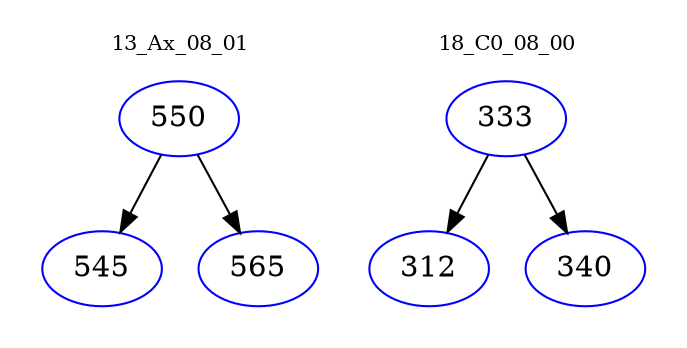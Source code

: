 digraph{
subgraph cluster_0 {
color = white
label = "13_Ax_08_01";
fontsize=10;
T0_550 [label="550", color="blue"]
T0_550 -> T0_545 [color="black"]
T0_545 [label="545", color="blue"]
T0_550 -> T0_565 [color="black"]
T0_565 [label="565", color="blue"]
}
subgraph cluster_1 {
color = white
label = "18_C0_08_00";
fontsize=10;
T1_333 [label="333", color="blue"]
T1_333 -> T1_312 [color="black"]
T1_312 [label="312", color="blue"]
T1_333 -> T1_340 [color="black"]
T1_340 [label="340", color="blue"]
}
}
